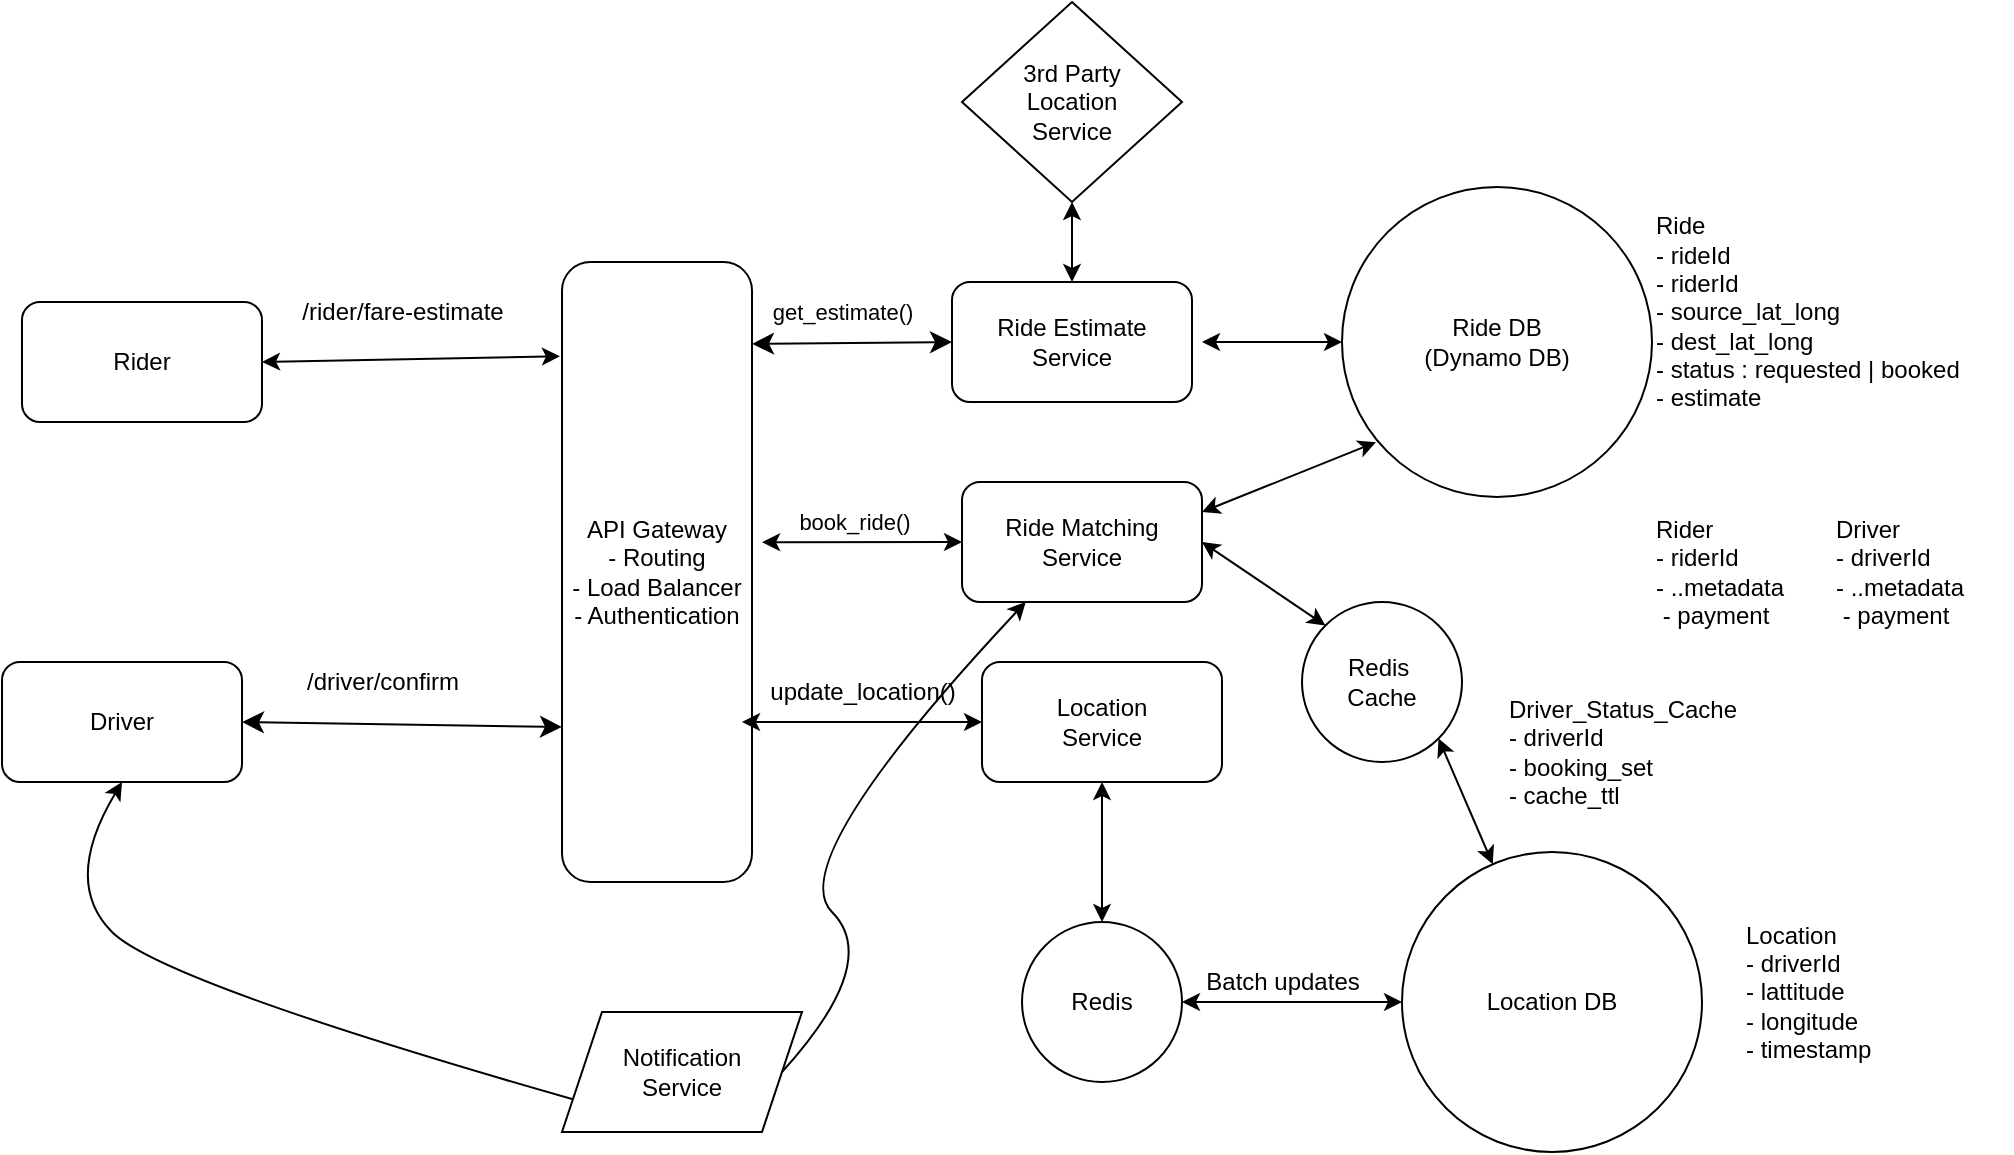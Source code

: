 <mxfile>
    <diagram id="JB758Y-jpen1Gas4BwVq" name="Page-1">
        <mxGraphModel dx="1266" dy="758" grid="1" gridSize="10" guides="1" tooltips="1" connect="1" arrows="1" fold="1" page="1" pageScale="1" pageWidth="1200" pageHeight="1920" math="0" shadow="0">
            <root>
                <mxCell id="0"/>
                <mxCell id="1" parent="0"/>
                <mxCell id="2" value="Rider" style="rounded=1;whiteSpace=wrap;html=1;" vertex="1" parent="1">
                    <mxGeometry x="60" y="150" width="120" height="60" as="geometry"/>
                </mxCell>
                <mxCell id="3" value="API Gateway&lt;br&gt;- Routing&lt;br&gt;- Load Balancer&lt;br&gt;- Authentication&lt;br&gt;" style="rounded=1;whiteSpace=wrap;html=1;" vertex="1" parent="1">
                    <mxGeometry x="330" y="130" width="95" height="310" as="geometry"/>
                </mxCell>
                <mxCell id="4" value="" style="endArrow=classic;startArrow=classic;html=1;exitX=1;exitY=0.5;exitDx=0;exitDy=0;entryX=-0.011;entryY=0.152;entryDx=0;entryDy=0;entryPerimeter=0;" edge="1" parent="1" source="2" target="3">
                    <mxGeometry width="50" height="50" relative="1" as="geometry">
                        <mxPoint x="500" y="480" as="sourcePoint"/>
                        <mxPoint x="550" y="430" as="targetPoint"/>
                    </mxGeometry>
                </mxCell>
                <mxCell id="5" value="/rider/fare-estimate&lt;br&gt;" style="text;html=1;align=center;verticalAlign=middle;resizable=0;points=[];autosize=1;strokeColor=none;fillColor=none;" vertex="1" parent="1">
                    <mxGeometry x="190" y="140" width="120" height="30" as="geometry"/>
                </mxCell>
                <mxCell id="6" value="Ride Estimate&lt;br&gt;Service" style="rounded=1;whiteSpace=wrap;html=1;" vertex="1" parent="1">
                    <mxGeometry x="525" y="140" width="120" height="60" as="geometry"/>
                </mxCell>
                <mxCell id="7" value="Ride DB&lt;br&gt;(Dynamo DB)" style="ellipse;whiteSpace=wrap;html=1;aspect=fixed;" vertex="1" parent="1">
                    <mxGeometry x="720" y="92.5" width="155" height="155" as="geometry"/>
                </mxCell>
                <mxCell id="9" value="Ride&lt;br&gt;- rideId&lt;br&gt;- riderId&lt;br&gt;- source_lat_long&lt;br&gt;- dest_lat_long&lt;br&gt;- status : requested | booked&lt;br&gt;- estimate&amp;nbsp;&lt;br&gt;" style="text;html=1;align=left;verticalAlign=middle;resizable=0;points=[];autosize=1;strokeColor=none;fillColor=none;" vertex="1" parent="1">
                    <mxGeometry x="875" y="100" width="180" height="110" as="geometry"/>
                </mxCell>
                <mxCell id="10" value="" style="edgeStyle=none;orthogonalLoop=1;jettySize=auto;html=1;endArrow=classic;startArrow=classic;endSize=8;startSize=8;exitX=1;exitY=0.132;exitDx=0;exitDy=0;exitPerimeter=0;entryX=0;entryY=0.5;entryDx=0;entryDy=0;" edge="1" parent="1" source="3" target="6">
                    <mxGeometry width="100" relative="1" as="geometry">
                        <mxPoint x="500" y="280" as="sourcePoint"/>
                        <mxPoint x="600" y="280" as="targetPoint"/>
                        <Array as="points"/>
                    </mxGeometry>
                </mxCell>
                <mxCell id="38" value="get_estimate()&lt;br&gt;" style="edgeLabel;html=1;align=center;verticalAlign=middle;resizable=0;points=[];" vertex="1" connectable="0" parent="10">
                    <mxGeometry x="-0.1" y="2" relative="1" as="geometry">
                        <mxPoint y="-14" as="offset"/>
                    </mxGeometry>
                </mxCell>
                <mxCell id="11" value="Driver" style="rounded=1;whiteSpace=wrap;html=1;" vertex="1" parent="1">
                    <mxGeometry x="50" y="330" width="120" height="60" as="geometry"/>
                </mxCell>
                <mxCell id="12" value="" style="edgeStyle=none;orthogonalLoop=1;jettySize=auto;html=1;endArrow=classic;startArrow=classic;endSize=8;startSize=8;exitX=1;exitY=0.5;exitDx=0;exitDy=0;entryX=0;entryY=0.75;entryDx=0;entryDy=0;" edge="1" parent="1" source="11" target="3">
                    <mxGeometry width="100" relative="1" as="geometry">
                        <mxPoint x="270" y="460" as="sourcePoint"/>
                        <mxPoint x="370" y="460" as="targetPoint"/>
                        <Array as="points"/>
                    </mxGeometry>
                </mxCell>
                <mxCell id="13" value="/driver/confirm&lt;br&gt;" style="text;html=1;align=center;verticalAlign=middle;resizable=0;points=[];autosize=1;strokeColor=none;fillColor=none;" vertex="1" parent="1">
                    <mxGeometry x="190" y="325" width="100" height="30" as="geometry"/>
                </mxCell>
                <mxCell id="14" value="Location DB" style="ellipse;whiteSpace=wrap;html=1;aspect=fixed;" vertex="1" parent="1">
                    <mxGeometry x="750" y="425" width="150" height="150" as="geometry"/>
                </mxCell>
                <mxCell id="16" value="Redis" style="ellipse;whiteSpace=wrap;html=1;aspect=fixed;" vertex="1" parent="1">
                    <mxGeometry x="560" y="460" width="80" height="80" as="geometry"/>
                </mxCell>
                <mxCell id="17" value="Location&lt;br&gt;Service" style="rounded=1;whiteSpace=wrap;html=1;" vertex="1" parent="1">
                    <mxGeometry x="540" y="330" width="120" height="60" as="geometry"/>
                </mxCell>
                <mxCell id="18" value="Ride Matching&lt;br&gt;Service" style="rounded=1;whiteSpace=wrap;html=1;" vertex="1" parent="1">
                    <mxGeometry x="530" y="240" width="120" height="60" as="geometry"/>
                </mxCell>
                <mxCell id="19" value="3rd Party&lt;br&gt;Location&lt;br&gt;Service" style="rhombus;whiteSpace=wrap;html=1;" vertex="1" parent="1">
                    <mxGeometry x="530" width="110" height="100" as="geometry"/>
                </mxCell>
                <mxCell id="20" value="" style="endArrow=classic;startArrow=classic;html=1;entryX=0;entryY=0.5;entryDx=0;entryDy=0;exitX=1.053;exitY=0.452;exitDx=0;exitDy=0;exitPerimeter=0;" edge="1" parent="1" source="3" target="18">
                    <mxGeometry width="50" height="50" relative="1" as="geometry">
                        <mxPoint x="440" y="240" as="sourcePoint"/>
                        <mxPoint x="490" y="190" as="targetPoint"/>
                    </mxGeometry>
                </mxCell>
                <mxCell id="39" value="book_ride()&lt;br&gt;" style="edgeLabel;html=1;align=center;verticalAlign=middle;resizable=0;points=[];" vertex="1" connectable="0" parent="20">
                    <mxGeometry x="-0.08" relative="1" as="geometry">
                        <mxPoint y="-10" as="offset"/>
                    </mxGeometry>
                </mxCell>
                <mxCell id="21" value="" style="endArrow=classic;startArrow=classic;html=1;entryX=0.5;entryY=1;entryDx=0;entryDy=0;exitX=0.5;exitY=0;exitDx=0;exitDy=0;" edge="1" parent="1" source="6" target="19">
                    <mxGeometry width="50" height="50" relative="1" as="geometry">
                        <mxPoint x="440" y="240" as="sourcePoint"/>
                        <mxPoint x="490" y="190" as="targetPoint"/>
                    </mxGeometry>
                </mxCell>
                <mxCell id="22" value="" style="endArrow=classic;startArrow=classic;html=1;entryX=0;entryY=0.5;entryDx=0;entryDy=0;" edge="1" parent="1" target="17">
                    <mxGeometry width="50" height="50" relative="1" as="geometry">
                        <mxPoint x="420" y="360" as="sourcePoint"/>
                        <mxPoint x="490" y="190" as="targetPoint"/>
                    </mxGeometry>
                </mxCell>
                <mxCell id="23" value="" style="endArrow=classic;startArrow=classic;html=1;entryX=0.5;entryY=1;entryDx=0;entryDy=0;exitX=0.5;exitY=0;exitDx=0;exitDy=0;" edge="1" parent="1" source="16" target="17">
                    <mxGeometry width="50" height="50" relative="1" as="geometry">
                        <mxPoint x="440" y="240" as="sourcePoint"/>
                        <mxPoint x="490" y="190" as="targetPoint"/>
                    </mxGeometry>
                </mxCell>
                <mxCell id="24" value="" style="endArrow=classic;startArrow=classic;html=1;exitX=1;exitY=0.5;exitDx=0;exitDy=0;" edge="1" parent="1" source="16" target="14">
                    <mxGeometry width="50" height="50" relative="1" as="geometry">
                        <mxPoint x="440" y="240" as="sourcePoint"/>
                        <mxPoint x="490" y="190" as="targetPoint"/>
                    </mxGeometry>
                </mxCell>
                <mxCell id="25" value="Notification&lt;br&gt;Service" style="shape=parallelogram;perimeter=parallelogramPerimeter;whiteSpace=wrap;html=1;fixedSize=1;" vertex="1" parent="1">
                    <mxGeometry x="330" y="505" width="120" height="60" as="geometry"/>
                </mxCell>
                <mxCell id="26" value="" style="curved=1;endArrow=classic;html=1;exitX=1;exitY=0.5;exitDx=0;exitDy=0;" edge="1" parent="1" source="25" target="18">
                    <mxGeometry width="50" height="50" relative="1" as="geometry">
                        <mxPoint x="440" y="480" as="sourcePoint"/>
                        <mxPoint x="490" y="430" as="targetPoint"/>
                        <Array as="points">
                            <mxPoint x="490" y="480"/>
                            <mxPoint x="440" y="430"/>
                        </Array>
                    </mxGeometry>
                </mxCell>
                <mxCell id="28" value="" style="curved=1;endArrow=classic;html=1;exitX=0;exitY=0.75;exitDx=0;exitDy=0;entryX=0.5;entryY=1;entryDx=0;entryDy=0;" edge="1" parent="1" source="25" target="11">
                    <mxGeometry width="50" height="50" relative="1" as="geometry">
                        <mxPoint x="80" y="490" as="sourcePoint"/>
                        <mxPoint x="130" y="440" as="targetPoint"/>
                        <Array as="points">
                            <mxPoint x="130" y="490"/>
                            <mxPoint x="80" y="440"/>
                        </Array>
                    </mxGeometry>
                </mxCell>
                <mxCell id="29" value="Rider&lt;br&gt;- riderId&lt;br&gt;- ..metadata&lt;br&gt;&amp;nbsp;- payment" style="text;html=1;align=left;verticalAlign=middle;resizable=0;points=[];autosize=1;strokeColor=none;fillColor=none;" vertex="1" parent="1">
                    <mxGeometry x="875" y="250" width="90" height="70" as="geometry"/>
                </mxCell>
                <mxCell id="30" value="Driver&lt;br&gt;- driverId&lt;br&gt;- ..metadata&lt;br&gt;&amp;nbsp;- payment" style="text;html=1;align=left;verticalAlign=middle;resizable=0;points=[];autosize=1;strokeColor=none;fillColor=none;" vertex="1" parent="1">
                    <mxGeometry x="965" y="250" width="90" height="70" as="geometry"/>
                </mxCell>
                <mxCell id="31" value="Location&lt;br&gt;- driverId&lt;br&gt;- lattitude&lt;br&gt;- longitude&lt;br&gt;- timestamp" style="text;html=1;align=left;verticalAlign=middle;resizable=0;points=[];autosize=1;strokeColor=none;fillColor=none;" vertex="1" parent="1">
                    <mxGeometry x="920" y="450" width="90" height="90" as="geometry"/>
                </mxCell>
                <mxCell id="32" value="Redis&amp;nbsp;&lt;br&gt;Cache" style="ellipse;whiteSpace=wrap;html=1;aspect=fixed;" vertex="1" parent="1">
                    <mxGeometry x="700" y="300" width="80" height="80" as="geometry"/>
                </mxCell>
                <mxCell id="33" value="" style="endArrow=classic;startArrow=classic;html=1;entryX=1;entryY=0.5;entryDx=0;entryDy=0;exitX=0;exitY=0;exitDx=0;exitDy=0;" edge="1" parent="1" source="32" target="18">
                    <mxGeometry width="50" height="50" relative="1" as="geometry">
                        <mxPoint x="570" y="280" as="sourcePoint"/>
                        <mxPoint x="620" y="230" as="targetPoint"/>
                    </mxGeometry>
                </mxCell>
                <mxCell id="34" value="&lt;div style=&quot;text-align: left;&quot;&gt;&lt;span style=&quot;background-color: initial;&quot;&gt;Driver_Status_Cache&lt;/span&gt;&lt;/div&gt;&lt;div style=&quot;text-align: left;&quot;&gt;&lt;span style=&quot;background-color: initial;&quot;&gt;- driverId&lt;/span&gt;&lt;/div&gt;&lt;div style=&quot;text-align: left;&quot;&gt;&lt;span style=&quot;background-color: initial;&quot;&gt;- booking_set&lt;/span&gt;&lt;/div&gt;&lt;div style=&quot;text-align: left;&quot;&gt;&lt;span style=&quot;background-color: initial;&quot;&gt;- cache_ttl&lt;/span&gt;&lt;/div&gt;" style="text;html=1;align=center;verticalAlign=middle;resizable=0;points=[];autosize=1;strokeColor=none;fillColor=none;" vertex="1" parent="1">
                    <mxGeometry x="790" y="340" width="140" height="70" as="geometry"/>
                </mxCell>
                <mxCell id="35" value="" style="endArrow=classic;startArrow=classic;html=1;entryX=1;entryY=1;entryDx=0;entryDy=0;" edge="1" parent="1" source="14" target="32">
                    <mxGeometry width="50" height="50" relative="1" as="geometry">
                        <mxPoint x="570" y="250" as="sourcePoint"/>
                        <mxPoint x="620" y="200" as="targetPoint"/>
                    </mxGeometry>
                </mxCell>
                <mxCell id="36" value="Batch updates" style="text;html=1;align=center;verticalAlign=middle;resizable=0;points=[];autosize=1;strokeColor=none;fillColor=none;" vertex="1" parent="1">
                    <mxGeometry x="640" y="475" width="100" height="30" as="geometry"/>
                </mxCell>
                <mxCell id="37" value="" style="endArrow=classic;startArrow=classic;html=1;entryX=0;entryY=0.5;entryDx=0;entryDy=0;" edge="1" parent="1" target="7">
                    <mxGeometry width="50" height="50" relative="1" as="geometry">
                        <mxPoint x="650" y="170" as="sourcePoint"/>
                        <mxPoint x="620" y="200" as="targetPoint"/>
                    </mxGeometry>
                </mxCell>
                <mxCell id="40" value="update_location()&lt;br&gt;" style="text;html=1;align=center;verticalAlign=middle;resizable=0;points=[];autosize=1;strokeColor=none;fillColor=none;" vertex="1" parent="1">
                    <mxGeometry x="420" y="330" width="120" height="30" as="geometry"/>
                </mxCell>
                <mxCell id="41" value="" style="endArrow=classic;startArrow=classic;html=1;entryX=0.11;entryY=0.823;entryDx=0;entryDy=0;entryPerimeter=0;exitX=1;exitY=0.25;exitDx=0;exitDy=0;" edge="1" parent="1" source="18" target="7">
                    <mxGeometry width="50" height="50" relative="1" as="geometry">
                        <mxPoint x="570" y="240" as="sourcePoint"/>
                        <mxPoint x="620" y="190" as="targetPoint"/>
                    </mxGeometry>
                </mxCell>
            </root>
        </mxGraphModel>
    </diagram>
</mxfile>